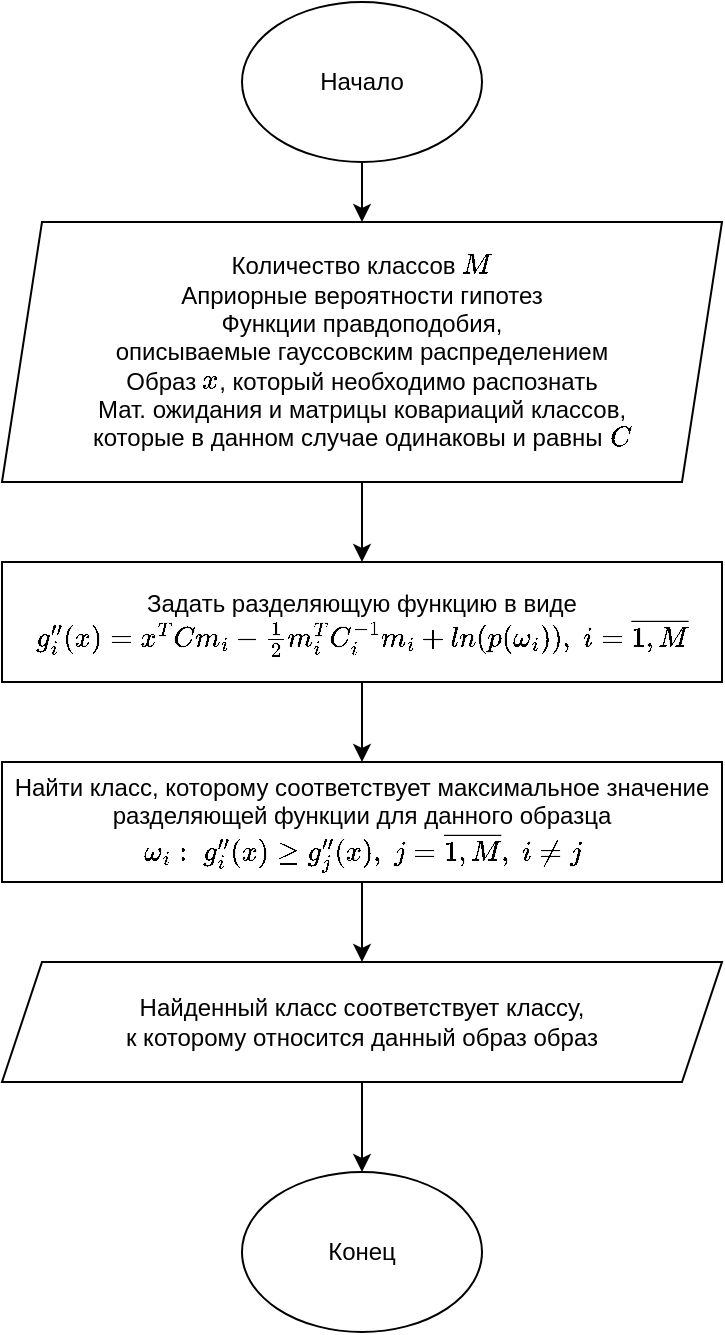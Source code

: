 <mxfile>
    <diagram id="mmj5bBIpljiMPF6x3p5R" name="Page-1">
        <mxGraphModel dx="1102" dy="649" grid="1" gridSize="10" guides="1" tooltips="1" connect="1" arrows="1" fold="1" page="1" pageScale="1" pageWidth="827" pageHeight="1169" background="#ffffff" math="1" shadow="0">
            <root>
                <mxCell id="0"/>
                <mxCell id="1" parent="0"/>
                <mxCell id="2" value="Начало" style="ellipse;whiteSpace=wrap;html=1;" parent="1" vertex="1">
                    <mxGeometry x="340" width="120" height="80" as="geometry"/>
                </mxCell>
                <mxCell id="3" value="Количество классов&amp;nbsp;\( M \)&lt;br&gt;Априорные вероятности гипотез&lt;br&gt;Функции правдоподобия, &lt;br&gt;описываемые гауссовским распределением&lt;br&gt;Образ&amp;nbsp;\( x \), который необходимо распознать&lt;br&gt;Мат. ожидания и матрицы ковариаций классов, &lt;br&gt;которые в данном случае одинаковы и равны&amp;nbsp;\( C \)" style="shape=parallelogram;perimeter=parallelogramPerimeter;whiteSpace=wrap;html=1;fixedSize=1;" parent="1" vertex="1">
                    <mxGeometry x="220" y="110" width="360" height="130" as="geometry"/>
                </mxCell>
                <mxCell id="4" value="" style="endArrow=classic;html=1;exitX=0.5;exitY=1;exitDx=0;exitDy=0;entryX=0.5;entryY=0;entryDx=0;entryDy=0;" parent="1" source="2" target="3" edge="1">
                    <mxGeometry width="50" height="50" relative="1" as="geometry">
                        <mxPoint x="390" y="180" as="sourcePoint"/>
                        <mxPoint x="440" y="130" as="targetPoint"/>
                    </mxGeometry>
                </mxCell>
                <mxCell id="5" value="Задать разделяющую функцию в виде&lt;br&gt;\( g''_i(x) = x^T C m_i - \frac{1}{2} m_i^T C_i^{-1} m_i + ln(p(\omega_i)), \;&lt;br&gt;&amp;nbsp;i = \overline{1,M} \)" style="rounded=0;whiteSpace=wrap;html=1;" parent="1" vertex="1">
                    <mxGeometry x="220" y="280" width="360" height="60" as="geometry"/>
                </mxCell>
                <mxCell id="6" value="" style="endArrow=classic;html=1;exitX=0.5;exitY=1;exitDx=0;exitDy=0;entryX=0.5;entryY=0;entryDx=0;entryDy=0;" parent="1" source="3" target="5" edge="1">
                    <mxGeometry width="50" height="50" relative="1" as="geometry">
                        <mxPoint x="370" y="250" as="sourcePoint"/>
                        <mxPoint x="420" y="200" as="targetPoint"/>
                    </mxGeometry>
                </mxCell>
                <mxCell id="7" value="Найти класс, которому соответствует максимальное значение разделяющей функции для данного образца&lt;br&gt;\( \omega_i : \; g''_i(x) \geq g''_j(x), \; j = \overline{1,M}, \; i\neq j&lt;br&gt;&amp;nbsp; \)" style="rounded=0;whiteSpace=wrap;html=1;" parent="1" vertex="1">
                    <mxGeometry x="220" y="380" width="360" height="60" as="geometry"/>
                </mxCell>
                <mxCell id="8" value="" style="endArrow=classic;html=1;entryX=0.5;entryY=0;entryDx=0;entryDy=0;exitX=0.5;exitY=1;exitDx=0;exitDy=0;" parent="1" source="5" target="7" edge="1">
                    <mxGeometry width="50" height="50" relative="1" as="geometry">
                        <mxPoint x="370" y="290" as="sourcePoint"/>
                        <mxPoint x="420" y="240" as="targetPoint"/>
                    </mxGeometry>
                </mxCell>
                <mxCell id="9" value="Найденный класс соответствует классу,&lt;br&gt;&amp;nbsp;к которому относится данный образ образ&amp;nbsp;" style="shape=parallelogram;perimeter=parallelogramPerimeter;whiteSpace=wrap;html=1;fixedSize=1;" parent="1" vertex="1">
                    <mxGeometry x="220" y="480" width="360" height="60" as="geometry"/>
                </mxCell>
                <mxCell id="10" value="" style="endArrow=classic;html=1;exitX=0.5;exitY=1;exitDx=0;exitDy=0;entryX=0.5;entryY=0;entryDx=0;entryDy=0;" parent="1" source="7" target="9" edge="1">
                    <mxGeometry width="50" height="50" relative="1" as="geometry">
                        <mxPoint x="370" y="360" as="sourcePoint"/>
                        <mxPoint x="420" y="310" as="targetPoint"/>
                    </mxGeometry>
                </mxCell>
                <mxCell id="11" value="Конец" style="ellipse;whiteSpace=wrap;html=1;" parent="1" vertex="1">
                    <mxGeometry x="340" y="585" width="120" height="80" as="geometry"/>
                </mxCell>
                <mxCell id="12" value="" style="endArrow=classic;html=1;exitX=0.5;exitY=1;exitDx=0;exitDy=0;entryX=0.5;entryY=0;entryDx=0;entryDy=0;" parent="1" source="9" target="11" edge="1">
                    <mxGeometry width="50" height="50" relative="1" as="geometry">
                        <mxPoint x="380" y="680" as="sourcePoint"/>
                        <mxPoint x="430" y="630" as="targetPoint"/>
                    </mxGeometry>
                </mxCell>
            </root>
        </mxGraphModel>
    </diagram>
</mxfile>